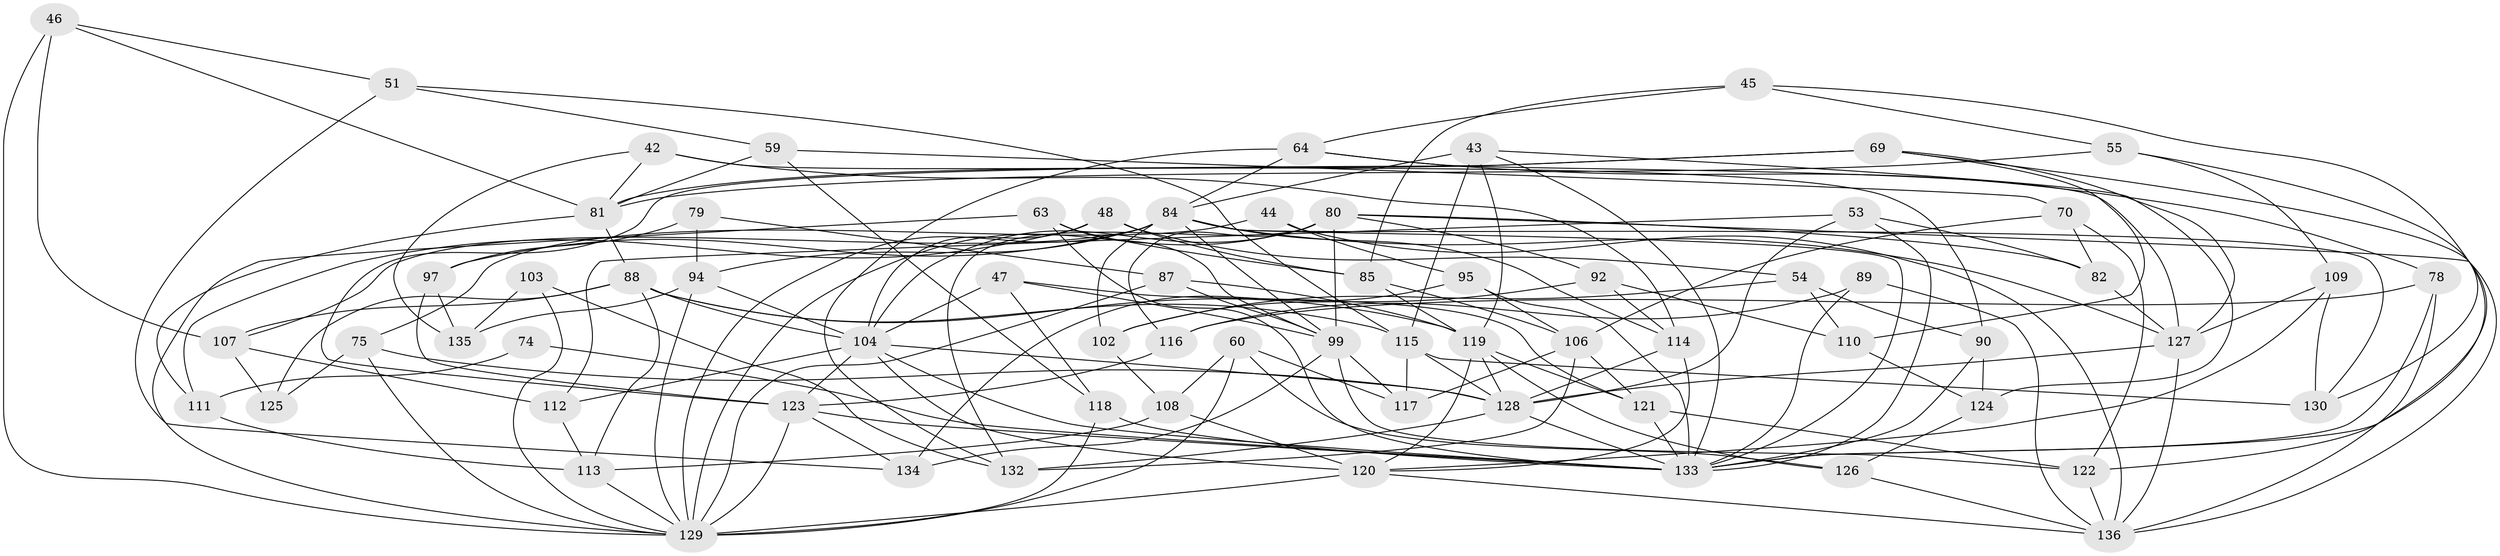 // original degree distribution, {4: 1.0}
// Generated by graph-tools (version 1.1) at 2025/58/03/09/25 04:58:04]
// undirected, 68 vertices, 175 edges
graph export_dot {
graph [start="1"]
  node [color=gray90,style=filled];
  42;
  43 [super="+38"];
  44;
  45;
  46;
  47;
  48;
  51;
  53;
  54;
  55;
  59;
  60;
  63;
  64 [super="+10"];
  69 [super="+62"];
  70;
  74;
  75;
  78;
  79;
  80 [super="+18+50+72"];
  81 [super="+12+28"];
  82;
  84 [super="+15+77+41"];
  85 [super="+25"];
  87;
  88 [super="+36"];
  89;
  90;
  92;
  94 [super="+76"];
  95 [super="+91"];
  97 [super="+68"];
  99 [super="+35+93"];
  102;
  103;
  104 [super="+40"];
  106 [super="+1+56"];
  107 [super="+26"];
  108 [super="+100"];
  109;
  110;
  111;
  112;
  113 [super="+31"];
  114 [super="+21"];
  115 [super="+105"];
  116;
  117;
  118;
  119 [super="+20+96"];
  120 [super="+24+61"];
  121 [super="+65"];
  122 [super="+101"];
  123 [super="+11+14"];
  124;
  125;
  126;
  127 [super="+98"];
  128 [super="+3+23+6+16"];
  129 [super="+39+49+66+83"];
  130;
  132 [super="+27"];
  133 [super="+73+67+71"];
  134;
  135;
  136 [super="+9+86+131"];
  42 -- 114;
  42 -- 135;
  42 -- 90;
  42 -- 81;
  43 -- 115 [weight=2];
  43 -- 124;
  43 -- 84;
  43 -- 119;
  43 -- 133;
  44 -- 75;
  44 -- 136 [weight=2];
  44 -- 95;
  45 -- 55;
  45 -- 130;
  45 -- 85;
  45 -- 64;
  46 -- 51;
  46 -- 107;
  46 -- 81;
  46 -- 129;
  47 -- 99;
  47 -- 118;
  47 -- 121;
  47 -- 104;
  48 -- 111;
  48 -- 54;
  48 -- 85;
  48 -- 104;
  51 -- 134;
  51 -- 59;
  51 -- 115;
  53 -- 82;
  53 -- 112;
  53 -- 128;
  53 -- 133;
  54 -- 90;
  54 -- 102;
  54 -- 110;
  55 -- 109;
  55 -- 81;
  55 -- 133;
  59 -- 70;
  59 -- 118;
  59 -- 81;
  60 -- 126;
  60 -- 108;
  60 -- 117;
  60 -- 129;
  63 -- 133;
  63 -- 85;
  63 -- 99;
  63 -- 129;
  64 -- 78;
  64 -- 132 [weight=2];
  64 -- 84;
  64 -- 127;
  69 -- 110;
  69 -- 123;
  69 -- 81 [weight=2];
  69 -- 122;
  69 -- 127;
  70 -- 82;
  70 -- 122;
  70 -- 106;
  74 -- 111;
  74 -- 133 [weight=3];
  75 -- 128;
  75 -- 125;
  75 -- 129;
  78 -- 116;
  78 -- 136;
  78 -- 133;
  79 -- 87;
  79 -- 97 [weight=2];
  79 -- 94;
  80 -- 136 [weight=2];
  80 -- 132;
  80 -- 116;
  80 -- 82;
  80 -- 92;
  80 -- 99;
  80 -- 129 [weight=2];
  80 -- 104;
  81 -- 111;
  81 -- 88;
  82 -- 127;
  84 -- 94 [weight=2];
  84 -- 97 [weight=2];
  84 -- 127;
  84 -- 130;
  84 -- 107;
  84 -- 102;
  84 -- 114;
  84 -- 133;
  84 -- 99;
  84 -- 129;
  85 -- 106 [weight=2];
  85 -- 119;
  87 -- 119;
  87 -- 99;
  87 -- 129;
  88 -- 119 [weight=2];
  88 -- 107;
  88 -- 113;
  88 -- 115;
  88 -- 125;
  88 -- 104;
  89 -- 136 [weight=2];
  89 -- 116;
  89 -- 133;
  90 -- 124;
  90 -- 133;
  92 -- 110;
  92 -- 102;
  92 -- 114;
  94 -- 104;
  94 -- 135;
  94 -- 129;
  95 -- 134;
  95 -- 133 [weight=3];
  95 -- 106;
  97 -- 135;
  97 -- 123;
  99 -- 122;
  99 -- 117;
  99 -- 134;
  102 -- 108;
  103 -- 135;
  103 -- 132;
  103 -- 129 [weight=2];
  104 -- 112;
  104 -- 133;
  104 -- 128;
  104 -- 123;
  104 -- 120;
  106 -- 121 [weight=2];
  106 -- 132;
  106 -- 117;
  107 -- 112;
  107 -- 125 [weight=2];
  108 -- 120 [weight=2];
  108 -- 113 [weight=2];
  109 -- 130;
  109 -- 120;
  109 -- 127;
  110 -- 124;
  111 -- 113;
  112 -- 113;
  113 -- 129;
  114 -- 128 [weight=2];
  114 -- 120;
  115 -- 117;
  115 -- 128 [weight=2];
  115 -- 130;
  116 -- 123;
  118 -- 133;
  118 -- 129;
  119 -- 128 [weight=2];
  119 -- 120;
  119 -- 121;
  119 -- 126;
  120 -- 136 [weight=2];
  120 -- 129 [weight=2];
  121 -- 122;
  121 -- 133;
  122 -- 136 [weight=2];
  123 -- 134;
  123 -- 133 [weight=2];
  123 -- 129;
  124 -- 126;
  126 -- 136;
  127 -- 136 [weight=2];
  127 -- 128;
  128 -- 132;
  128 -- 133;
}
